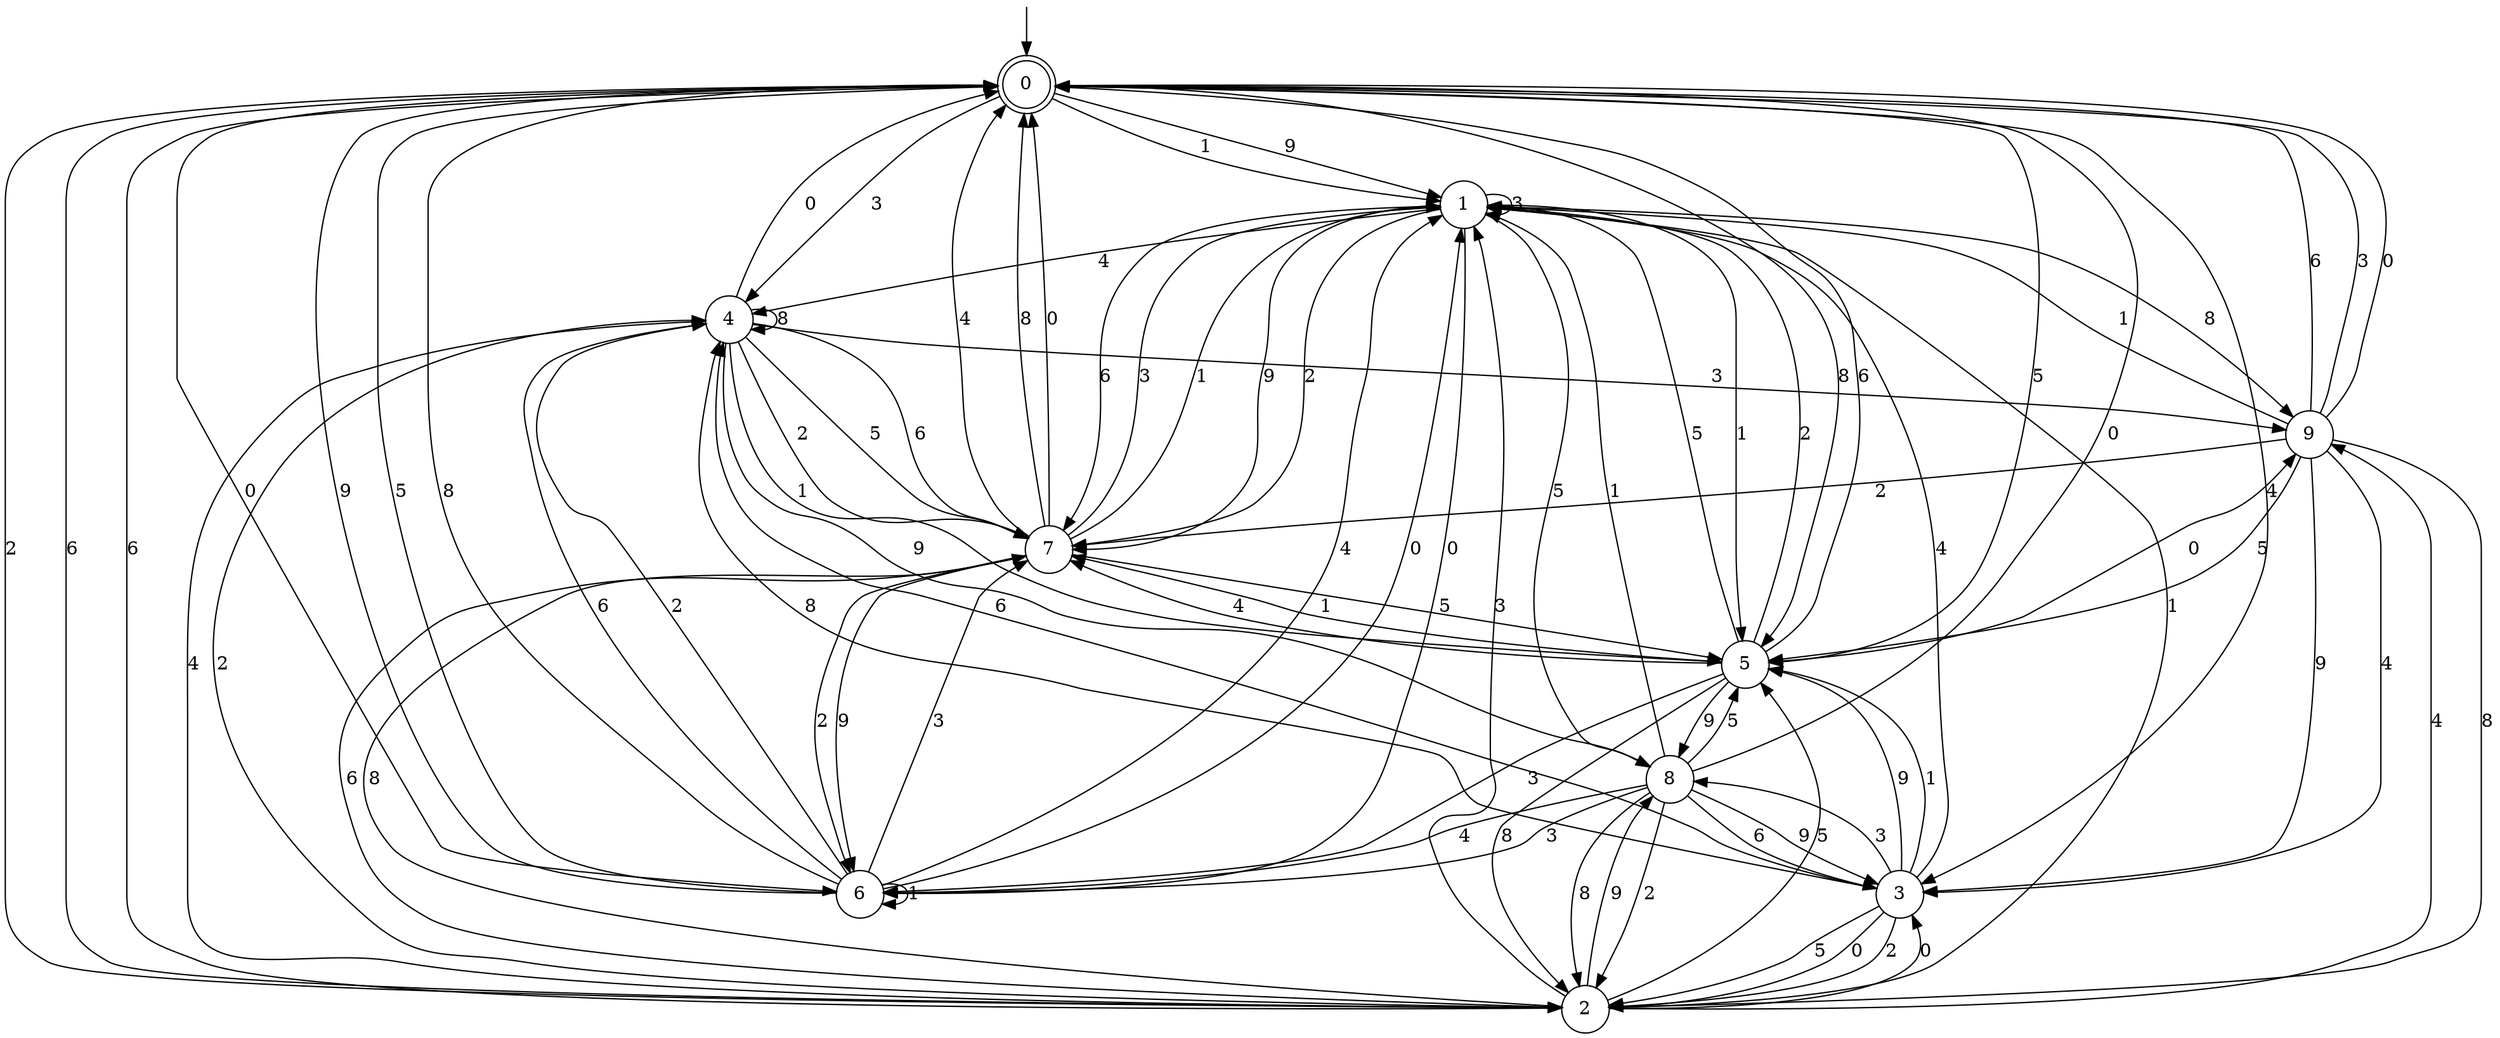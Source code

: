 digraph g {

	s0 [shape="doublecircle" label="0"];
	s1 [shape="circle" label="1"];
	s2 [shape="circle" label="2"];
	s3 [shape="circle" label="3"];
	s4 [shape="circle" label="4"];
	s5 [shape="circle" label="5"];
	s6 [shape="circle" label="6"];
	s7 [shape="circle" label="7"];
	s8 [shape="circle" label="8"];
	s9 [shape="circle" label="9"];
	s0 -> s1 [label="9"];
	s0 -> s2 [label="2"];
	s0 -> s2 [label="6"];
	s0 -> s3 [label="4"];
	s0 -> s4 [label="3"];
	s0 -> s1 [label="1"];
	s0 -> s5 [label="5"];
	s0 -> s5 [label="8"];
	s0 -> s6 [label="0"];
	s1 -> s7 [label="9"];
	s1 -> s7 [label="2"];
	s1 -> s7 [label="6"];
	s1 -> s4 [label="4"];
	s1 -> s1 [label="3"];
	s1 -> s5 [label="1"];
	s1 -> s8 [label="5"];
	s1 -> s9 [label="8"];
	s1 -> s6 [label="0"];
	s2 -> s8 [label="9"];
	s2 -> s4 [label="2"];
	s2 -> s0 [label="6"];
	s2 -> s9 [label="4"];
	s2 -> s1 [label="3"];
	s2 -> s1 [label="1"];
	s2 -> s5 [label="5"];
	s2 -> s7 [label="8"];
	s2 -> s3 [label="0"];
	s3 -> s5 [label="9"];
	s3 -> s2 [label="2"];
	s3 -> s4 [label="6"];
	s3 -> s1 [label="4"];
	s3 -> s8 [label="3"];
	s3 -> s5 [label="1"];
	s3 -> s2 [label="5"];
	s3 -> s4 [label="8"];
	s3 -> s2 [label="0"];
	s4 -> s8 [label="9"];
	s4 -> s7 [label="2"];
	s4 -> s7 [label="6"];
	s4 -> s2 [label="4"];
	s4 -> s9 [label="3"];
	s4 -> s5 [label="1"];
	s4 -> s7 [label="5"];
	s4 -> s4 [label="8"];
	s4 -> s0 [label="0"];
	s5 -> s8 [label="9"];
	s5 -> s1 [label="2"];
	s5 -> s0 [label="6"];
	s5 -> s7 [label="4"];
	s5 -> s6 [label="3"];
	s5 -> s7 [label="1"];
	s5 -> s1 [label="5"];
	s5 -> s2 [label="8"];
	s5 -> s9 [label="0"];
	s6 -> s0 [label="9"];
	s6 -> s4 [label="2"];
	s6 -> s4 [label="6"];
	s6 -> s1 [label="4"];
	s6 -> s7 [label="3"];
	s6 -> s6 [label="1"];
	s6 -> s0 [label="5"];
	s6 -> s0 [label="8"];
	s6 -> s1 [label="0"];
	s7 -> s6 [label="9"];
	s7 -> s6 [label="2"];
	s7 -> s2 [label="6"];
	s7 -> s0 [label="4"];
	s7 -> s1 [label="3"];
	s7 -> s1 [label="1"];
	s7 -> s5 [label="5"];
	s7 -> s0 [label="8"];
	s7 -> s0 [label="0"];
	s8 -> s3 [label="9"];
	s8 -> s2 [label="2"];
	s8 -> s3 [label="6"];
	s8 -> s6 [label="4"];
	s8 -> s6 [label="3"];
	s8 -> s1 [label="1"];
	s8 -> s5 [label="5"];
	s8 -> s2 [label="8"];
	s8 -> s0 [label="0"];
	s9 -> s3 [label="9"];
	s9 -> s7 [label="2"];
	s9 -> s0 [label="6"];
	s9 -> s3 [label="4"];
	s9 -> s0 [label="3"];
	s9 -> s1 [label="1"];
	s9 -> s5 [label="5"];
	s9 -> s2 [label="8"];
	s9 -> s0 [label="0"];

__start0 [label="" shape="none" width="0" height="0"];
__start0 -> s0;

}
